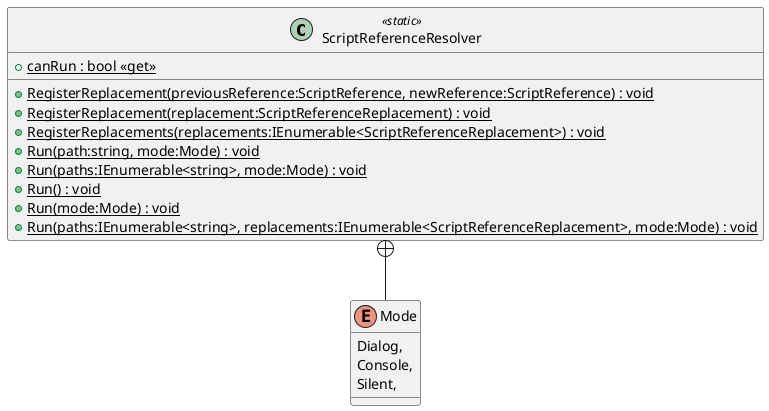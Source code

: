 @startuml
class ScriptReferenceResolver <<static>> {
    + {static} canRun : bool <<get>>
    + {static} RegisterReplacement(previousReference:ScriptReference, newReference:ScriptReference) : void
    + {static} RegisterReplacement(replacement:ScriptReferenceReplacement) : void
    + {static} RegisterReplacements(replacements:IEnumerable<ScriptReferenceReplacement>) : void
    + {static} Run(path:string, mode:Mode) : void
    + {static} Run(paths:IEnumerable<string>, mode:Mode) : void
    + {static} Run() : void
    + {static} Run(mode:Mode) : void
    + {static} Run(paths:IEnumerable<string>, replacements:IEnumerable<ScriptReferenceReplacement>, mode:Mode) : void
}
enum Mode {
    Dialog,
    Console,
    Silent,
}
ScriptReferenceResolver +-- Mode
@enduml

